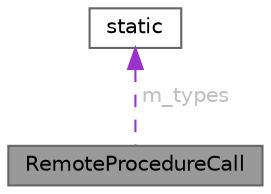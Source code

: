digraph "RemoteProcedureCall"
{
 // LATEX_PDF_SIZE
  bgcolor="transparent";
  edge [fontname=Helvetica,fontsize=10,labelfontname=Helvetica,labelfontsize=10];
  node [fontname=Helvetica,fontsize=10,shape=box,height=0.2,width=0.4];
  Node1 [id="Node000001",label="RemoteProcedureCall",height=0.2,width=0.4,color="gray40", fillcolor="grey60", style="filled", fontcolor="black",tooltip="Instantiate an object of this class with a Link to pass calls to the connected peer and retrieve a re..."];
  Node2 -> Node1 [id="edge1_Node000001_Node000002",dir="back",color="darkorchid3",style="dashed",tooltip=" ",label=" m_types",fontcolor="grey" ];
  Node2 [id="Node000002",label="static",height=0.2,width=0.4,color="gray40", fillcolor="white", style="filled",tooltip=" "];
}
